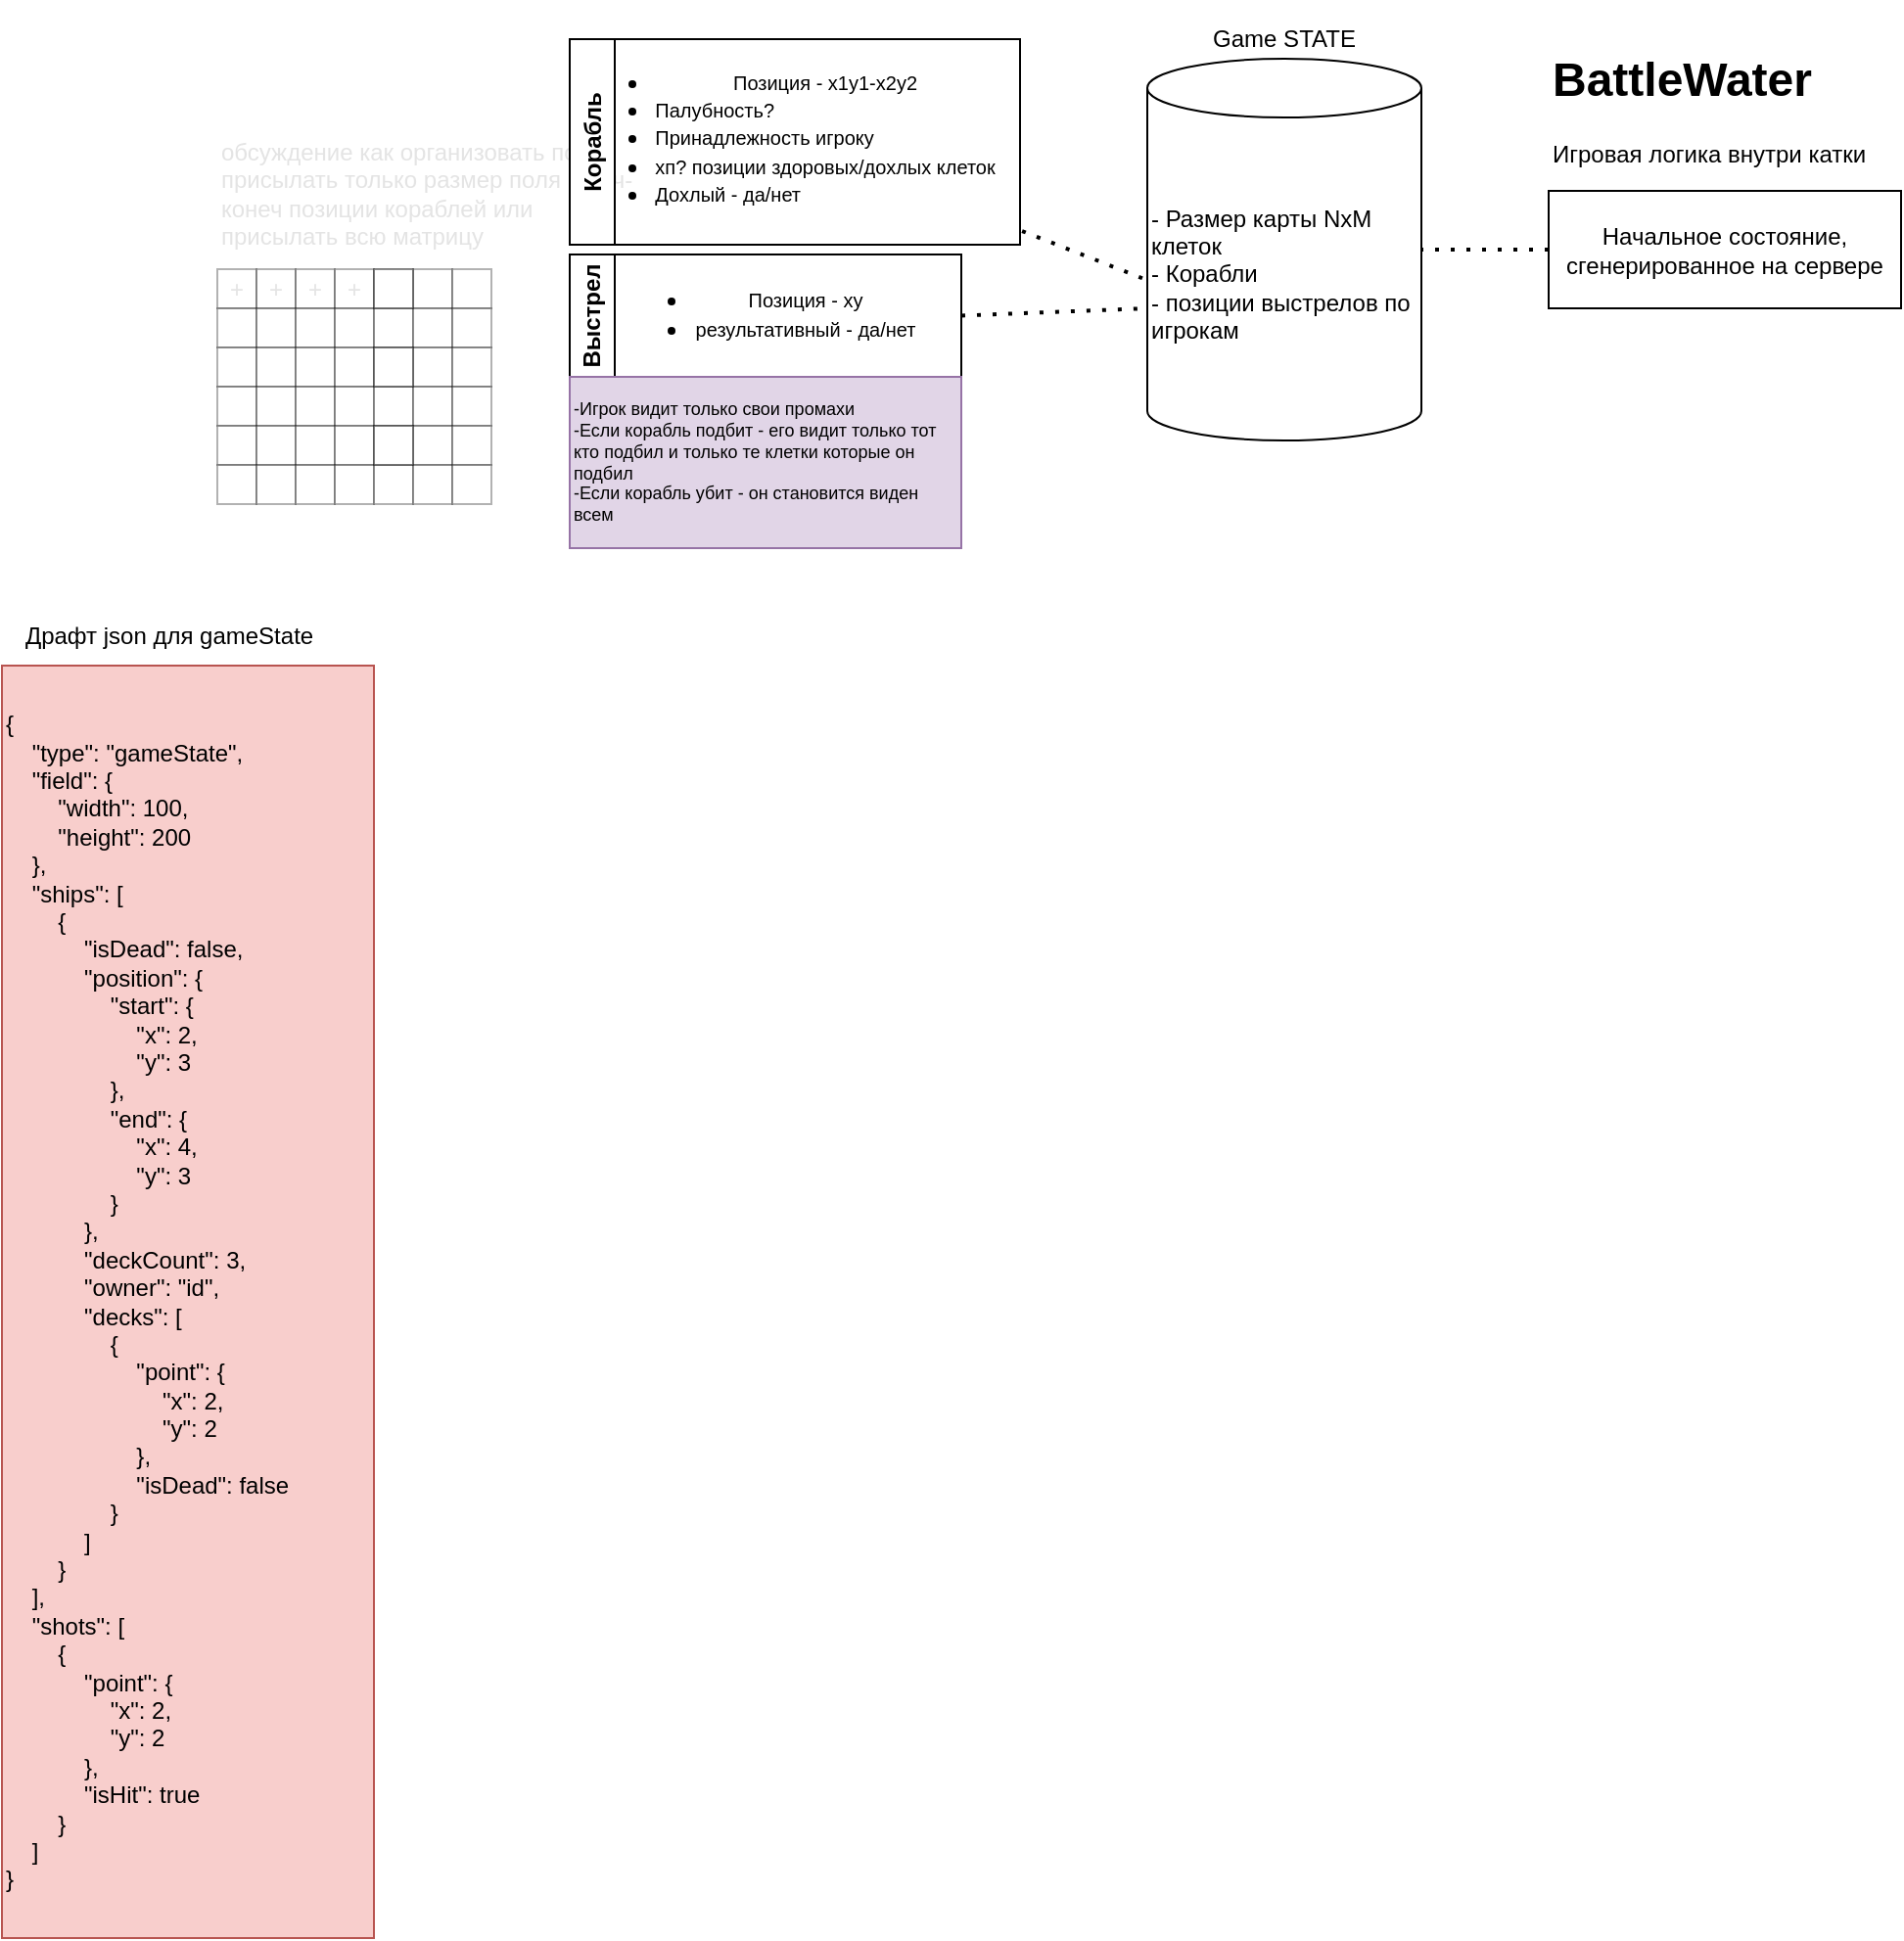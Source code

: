 <mxfile version="26.0.8">
  <diagram name="Страница — 1" id="KYhVzXA_JqChedGT6ZxI">
    <mxGraphModel dx="3342" dy="943" grid="1" gridSize="10" guides="1" tooltips="1" connect="1" arrows="1" fold="1" page="1" pageScale="1" pageWidth="827" pageHeight="1169" math="0" shadow="0">
      <root>
        <mxCell id="0" />
        <mxCell id="1" parent="0" />
        <mxCell id="PFv9AXi_Do-M4x5E7HLB-3" value="Начальное состояние, сгенерированное на сервере" style="rounded=0;whiteSpace=wrap;html=1;" vertex="1" parent="1">
          <mxGeometry x="10" y="127.5" width="180" height="60" as="geometry" />
        </mxCell>
        <mxCell id="PFv9AXi_Do-M4x5E7HLB-14" value="&lt;span style=&quot;background-color: transparent; color: light-dark(rgb(0, 0, 0), rgb(255, 255, 255));&quot;&gt;- Размер карты NxM клеток&lt;/span&gt;&lt;div&gt;- Корабли&lt;/div&gt;&lt;div&gt;- позиции выстрелов по игрокам&lt;/div&gt;" style="shape=cylinder3;whiteSpace=wrap;html=1;boundedLbl=1;backgroundOutline=1;size=15;align=left;" vertex="1" parent="1">
          <mxGeometry x="-195" y="60" width="140" height="195" as="geometry" />
        </mxCell>
        <mxCell id="PFv9AXi_Do-M4x5E7HLB-15" value="" style="endArrow=none;dashed=1;html=1;dashPattern=1 3;strokeWidth=2;rounded=0;entryX=1;entryY=0.5;entryDx=0;entryDy=0;entryPerimeter=0;exitX=0;exitY=0.5;exitDx=0;exitDy=0;" edge="1" parent="1" source="PFv9AXi_Do-M4x5E7HLB-3" target="PFv9AXi_Do-M4x5E7HLB-14">
          <mxGeometry width="50" height="50" relative="1" as="geometry">
            <mxPoint x="80" y="270" as="sourcePoint" />
            <mxPoint x="130" y="220" as="targetPoint" />
          </mxGeometry>
        </mxCell>
        <mxCell id="PFv9AXi_Do-M4x5E7HLB-16" value="+" style="rounded=0;whiteSpace=wrap;html=1;opacity=30;textOpacity=10;" vertex="1" parent="1">
          <mxGeometry x="-670" y="167.5" width="20" height="20" as="geometry" />
        </mxCell>
        <mxCell id="PFv9AXi_Do-M4x5E7HLB-17" value="+" style="rounded=0;whiteSpace=wrap;html=1;opacity=30;textOpacity=10;" vertex="1" parent="1">
          <mxGeometry x="-650" y="167.5" width="20" height="20" as="geometry" />
        </mxCell>
        <mxCell id="PFv9AXi_Do-M4x5E7HLB-18" value="+" style="rounded=0;whiteSpace=wrap;html=1;opacity=30;textOpacity=10;" vertex="1" parent="1">
          <mxGeometry x="-630" y="167.5" width="20" height="20" as="geometry" />
        </mxCell>
        <mxCell id="PFv9AXi_Do-M4x5E7HLB-19" value="+" style="rounded=0;whiteSpace=wrap;html=1;opacity=30;textOpacity=10;" vertex="1" parent="1">
          <mxGeometry x="-610" y="167.5" width="20" height="20" as="geometry" />
        </mxCell>
        <mxCell id="PFv9AXi_Do-M4x5E7HLB-20" value="" style="rounded=0;whiteSpace=wrap;html=1;opacity=30;textOpacity=10;" vertex="1" parent="1">
          <mxGeometry x="-590" y="167.5" width="20" height="20" as="geometry" />
        </mxCell>
        <mxCell id="PFv9AXi_Do-M4x5E7HLB-21" value="" style="rounded=0;whiteSpace=wrap;html=1;opacity=30;textOpacity=10;" vertex="1" parent="1">
          <mxGeometry x="-670" y="187.5" width="20" height="20" as="geometry" />
        </mxCell>
        <mxCell id="PFv9AXi_Do-M4x5E7HLB-22" value="" style="rounded=0;whiteSpace=wrap;html=1;opacity=30;textOpacity=10;" vertex="1" parent="1">
          <mxGeometry x="-650" y="187.5" width="20" height="20" as="geometry" />
        </mxCell>
        <mxCell id="PFv9AXi_Do-M4x5E7HLB-23" value="" style="rounded=0;whiteSpace=wrap;html=1;opacity=30;textOpacity=10;" vertex="1" parent="1">
          <mxGeometry x="-630" y="187.5" width="20" height="20" as="geometry" />
        </mxCell>
        <mxCell id="PFv9AXi_Do-M4x5E7HLB-24" value="" style="rounded=0;whiteSpace=wrap;html=1;opacity=30;textOpacity=10;" vertex="1" parent="1">
          <mxGeometry x="-610" y="187.5" width="20" height="20" as="geometry" />
        </mxCell>
        <mxCell id="PFv9AXi_Do-M4x5E7HLB-25" value="" style="rounded=0;whiteSpace=wrap;html=1;opacity=30;textOpacity=10;" vertex="1" parent="1">
          <mxGeometry x="-590" y="187.5" width="20" height="20" as="geometry" />
        </mxCell>
        <mxCell id="PFv9AXi_Do-M4x5E7HLB-26" value="" style="rounded=0;whiteSpace=wrap;html=1;opacity=30;textOpacity=10;" vertex="1" parent="1">
          <mxGeometry x="-570" y="167.5" width="20" height="20" as="geometry" />
        </mxCell>
        <mxCell id="PFv9AXi_Do-M4x5E7HLB-27" value="" style="rounded=0;whiteSpace=wrap;html=1;opacity=30;textOpacity=10;" vertex="1" parent="1">
          <mxGeometry x="-570" y="187.5" width="20" height="20" as="geometry" />
        </mxCell>
        <mxCell id="PFv9AXi_Do-M4x5E7HLB-28" value="" style="rounded=0;whiteSpace=wrap;html=1;opacity=30;textOpacity=10;" vertex="1" parent="1">
          <mxGeometry x="-550" y="167.5" width="20" height="20" as="geometry" />
        </mxCell>
        <mxCell id="PFv9AXi_Do-M4x5E7HLB-29" value="" style="rounded=0;whiteSpace=wrap;html=1;opacity=30;textOpacity=10;" vertex="1" parent="1">
          <mxGeometry x="-550" y="187.5" width="20" height="20" as="geometry" />
        </mxCell>
        <mxCell id="PFv9AXi_Do-M4x5E7HLB-30" value="" style="rounded=0;whiteSpace=wrap;html=1;opacity=30;textOpacity=10;" vertex="1" parent="1">
          <mxGeometry x="-590" y="167.5" width="20" height="20" as="geometry" />
        </mxCell>
        <mxCell id="PFv9AXi_Do-M4x5E7HLB-31" value="обсуждение как организовать поле, присылать только размер поля и нач-конеч позиции кораблей или присылать всю матрицу" style="text;html=1;align=left;verticalAlign=middle;whiteSpace=wrap;rounded=0;opacity=30;textOpacity=10;" vertex="1" parent="1">
          <mxGeometry x="-670" y="90" width="220" height="77.5" as="geometry" />
        </mxCell>
        <mxCell id="PFv9AXi_Do-M4x5E7HLB-32" value="" style="rounded=0;whiteSpace=wrap;html=1;opacity=30;textOpacity=10;" vertex="1" parent="1">
          <mxGeometry x="-670" y="207.5" width="20" height="20" as="geometry" />
        </mxCell>
        <mxCell id="PFv9AXi_Do-M4x5E7HLB-33" value="" style="rounded=0;whiteSpace=wrap;html=1;opacity=30;textOpacity=10;" vertex="1" parent="1">
          <mxGeometry x="-650" y="207.5" width="20" height="20" as="geometry" />
        </mxCell>
        <mxCell id="PFv9AXi_Do-M4x5E7HLB-34" value="" style="rounded=0;whiteSpace=wrap;html=1;opacity=30;textOpacity=10;" vertex="1" parent="1">
          <mxGeometry x="-630" y="207.5" width="20" height="20" as="geometry" />
        </mxCell>
        <mxCell id="PFv9AXi_Do-M4x5E7HLB-35" value="" style="rounded=0;whiteSpace=wrap;html=1;opacity=30;textOpacity=10;" vertex="1" parent="1">
          <mxGeometry x="-610" y="207.5" width="20" height="20" as="geometry" />
        </mxCell>
        <mxCell id="PFv9AXi_Do-M4x5E7HLB-36" value="" style="rounded=0;whiteSpace=wrap;html=1;opacity=30;textOpacity=10;" vertex="1" parent="1">
          <mxGeometry x="-590" y="207.5" width="20" height="20" as="geometry" />
        </mxCell>
        <mxCell id="PFv9AXi_Do-M4x5E7HLB-37" value="" style="rounded=0;whiteSpace=wrap;html=1;opacity=30;textOpacity=10;" vertex="1" parent="1">
          <mxGeometry x="-670" y="227.5" width="20" height="20" as="geometry" />
        </mxCell>
        <mxCell id="PFv9AXi_Do-M4x5E7HLB-38" value="" style="rounded=0;whiteSpace=wrap;html=1;opacity=30;textOpacity=10;" vertex="1" parent="1">
          <mxGeometry x="-650" y="227.5" width="20" height="20" as="geometry" />
        </mxCell>
        <mxCell id="PFv9AXi_Do-M4x5E7HLB-39" value="" style="rounded=0;whiteSpace=wrap;html=1;opacity=30;textOpacity=10;" vertex="1" parent="1">
          <mxGeometry x="-630" y="227.5" width="20" height="20" as="geometry" />
        </mxCell>
        <mxCell id="PFv9AXi_Do-M4x5E7HLB-40" value="" style="rounded=0;whiteSpace=wrap;html=1;opacity=30;textOpacity=10;" vertex="1" parent="1">
          <mxGeometry x="-610" y="227.5" width="20" height="20" as="geometry" />
        </mxCell>
        <mxCell id="PFv9AXi_Do-M4x5E7HLB-41" value="" style="rounded=0;whiteSpace=wrap;html=1;opacity=30;textOpacity=10;" vertex="1" parent="1">
          <mxGeometry x="-590" y="227.5" width="20" height="20" as="geometry" />
        </mxCell>
        <mxCell id="PFv9AXi_Do-M4x5E7HLB-42" value="" style="rounded=0;whiteSpace=wrap;html=1;opacity=30;textOpacity=10;" vertex="1" parent="1">
          <mxGeometry x="-570" y="207.5" width="20" height="20" as="geometry" />
        </mxCell>
        <mxCell id="PFv9AXi_Do-M4x5E7HLB-43" value="" style="rounded=0;whiteSpace=wrap;html=1;opacity=30;textOpacity=10;" vertex="1" parent="1">
          <mxGeometry x="-570" y="227.5" width="20" height="20" as="geometry" />
        </mxCell>
        <mxCell id="PFv9AXi_Do-M4x5E7HLB-44" value="" style="rounded=0;whiteSpace=wrap;html=1;opacity=30;textOpacity=10;" vertex="1" parent="1">
          <mxGeometry x="-550" y="207.5" width="20" height="20" as="geometry" />
        </mxCell>
        <mxCell id="PFv9AXi_Do-M4x5E7HLB-45" value="" style="rounded=0;whiteSpace=wrap;html=1;opacity=30;textOpacity=10;" vertex="1" parent="1">
          <mxGeometry x="-550" y="227.5" width="20" height="20" as="geometry" />
        </mxCell>
        <mxCell id="PFv9AXi_Do-M4x5E7HLB-46" value="" style="rounded=0;whiteSpace=wrap;html=1;opacity=30;textOpacity=10;" vertex="1" parent="1">
          <mxGeometry x="-590" y="207.5" width="20" height="20" as="geometry" />
        </mxCell>
        <mxCell id="PFv9AXi_Do-M4x5E7HLB-47" value="" style="rounded=0;whiteSpace=wrap;html=1;opacity=30;textOpacity=10;" vertex="1" parent="1">
          <mxGeometry x="-670" y="247.5" width="20" height="20" as="geometry" />
        </mxCell>
        <mxCell id="PFv9AXi_Do-M4x5E7HLB-48" value="" style="rounded=0;whiteSpace=wrap;html=1;opacity=30;textOpacity=10;" vertex="1" parent="1">
          <mxGeometry x="-650" y="247.5" width="20" height="20" as="geometry" />
        </mxCell>
        <mxCell id="PFv9AXi_Do-M4x5E7HLB-49" value="" style="rounded=0;whiteSpace=wrap;html=1;opacity=30;textOpacity=10;" vertex="1" parent="1">
          <mxGeometry x="-630" y="247.5" width="20" height="20" as="geometry" />
        </mxCell>
        <mxCell id="PFv9AXi_Do-M4x5E7HLB-50" value="" style="rounded=0;whiteSpace=wrap;html=1;opacity=30;textOpacity=10;" vertex="1" parent="1">
          <mxGeometry x="-610" y="247.5" width="20" height="20" as="geometry" />
        </mxCell>
        <mxCell id="PFv9AXi_Do-M4x5E7HLB-51" value="" style="rounded=0;whiteSpace=wrap;html=1;opacity=30;textOpacity=10;" vertex="1" parent="1">
          <mxGeometry x="-590" y="247.5" width="20" height="20" as="geometry" />
        </mxCell>
        <mxCell id="PFv9AXi_Do-M4x5E7HLB-52" value="" style="rounded=0;whiteSpace=wrap;html=1;opacity=30;textOpacity=10;" vertex="1" parent="1">
          <mxGeometry x="-670" y="267.5" width="20" height="20" as="geometry" />
        </mxCell>
        <mxCell id="PFv9AXi_Do-M4x5E7HLB-53" value="" style="rounded=0;whiteSpace=wrap;html=1;opacity=30;textOpacity=10;" vertex="1" parent="1">
          <mxGeometry x="-650" y="267.5" width="20" height="20" as="geometry" />
        </mxCell>
        <mxCell id="PFv9AXi_Do-M4x5E7HLB-54" value="" style="rounded=0;whiteSpace=wrap;html=1;opacity=30;textOpacity=10;" vertex="1" parent="1">
          <mxGeometry x="-630" y="267.5" width="20" height="20" as="geometry" />
        </mxCell>
        <mxCell id="PFv9AXi_Do-M4x5E7HLB-55" value="" style="rounded=0;whiteSpace=wrap;html=1;opacity=30;textOpacity=10;" vertex="1" parent="1">
          <mxGeometry x="-610" y="267.5" width="20" height="20" as="geometry" />
        </mxCell>
        <mxCell id="PFv9AXi_Do-M4x5E7HLB-56" value="" style="rounded=0;whiteSpace=wrap;html=1;opacity=30;textOpacity=10;" vertex="1" parent="1">
          <mxGeometry x="-590" y="267.5" width="20" height="20" as="geometry" />
        </mxCell>
        <mxCell id="PFv9AXi_Do-M4x5E7HLB-57" value="" style="rounded=0;whiteSpace=wrap;html=1;opacity=30;textOpacity=10;" vertex="1" parent="1">
          <mxGeometry x="-570" y="247.5" width="20" height="20" as="geometry" />
        </mxCell>
        <mxCell id="PFv9AXi_Do-M4x5E7HLB-58" value="" style="rounded=0;whiteSpace=wrap;html=1;opacity=30;textOpacity=10;" vertex="1" parent="1">
          <mxGeometry x="-570" y="267.5" width="20" height="20" as="geometry" />
        </mxCell>
        <mxCell id="PFv9AXi_Do-M4x5E7HLB-59" value="" style="rounded=0;whiteSpace=wrap;html=1;opacity=30;textOpacity=10;" vertex="1" parent="1">
          <mxGeometry x="-550" y="247.5" width="20" height="20" as="geometry" />
        </mxCell>
        <mxCell id="PFv9AXi_Do-M4x5E7HLB-60" value="" style="rounded=0;whiteSpace=wrap;html=1;opacity=30;textOpacity=10;" vertex="1" parent="1">
          <mxGeometry x="-550" y="267.5" width="20" height="20" as="geometry" />
        </mxCell>
        <mxCell id="PFv9AXi_Do-M4x5E7HLB-61" value="" style="rounded=0;whiteSpace=wrap;html=1;opacity=30;textOpacity=10;" vertex="1" parent="1">
          <mxGeometry x="-590" y="247.5" width="20" height="20" as="geometry" />
        </mxCell>
        <mxCell id="PFv9AXi_Do-M4x5E7HLB-63" value="Game STATE" style="text;html=1;align=center;verticalAlign=middle;whiteSpace=wrap;rounded=0;" vertex="1" parent="1">
          <mxGeometry x="-190" y="30" width="130" height="40" as="geometry" />
        </mxCell>
        <mxCell id="PFv9AXi_Do-M4x5E7HLB-64" value="" style="endArrow=none;dashed=1;html=1;dashPattern=1 3;strokeWidth=2;rounded=0;exitX=-0.018;exitY=0.575;exitDx=0;exitDy=0;exitPerimeter=0;" edge="1" parent="1" source="PFv9AXi_Do-M4x5E7HLB-14" target="PFv9AXi_Do-M4x5E7HLB-65">
          <mxGeometry width="50" height="50" relative="1" as="geometry">
            <mxPoint x="-60" y="210" as="sourcePoint" />
            <mxPoint x="-260" y="185" as="targetPoint" />
          </mxGeometry>
        </mxCell>
        <mxCell id="PFv9AXi_Do-M4x5E7HLB-65" value="Корабль" style="swimlane;horizontal=0;whiteSpace=wrap;html=1;" vertex="1" parent="1">
          <mxGeometry x="-490" y="50" width="230" height="105" as="geometry">
            <mxRectangle x="-490" y="50" width="40" height="80" as="alternateBounds" />
          </mxGeometry>
        </mxCell>
        <mxCell id="PFv9AXi_Do-M4x5E7HLB-66" value="&lt;ul&gt;&lt;li&gt;&lt;font style=&quot;font-size: 10px;&quot;&gt;Позиция - x1y1-x2y2&lt;/font&gt;&lt;/li&gt;&lt;li style=&quot;text-align: left;&quot;&gt;&lt;font style=&quot;font-size: 10px;&quot;&gt;Палубность?&lt;/font&gt;&lt;/li&gt;&lt;li style=&quot;text-align: left;&quot;&gt;&lt;font style=&quot;font-size: 10px;&quot;&gt;Принадлежность игроку&lt;/font&gt;&lt;/li&gt;&lt;li style=&quot;text-align: left;&quot;&gt;&lt;font style=&quot;font-size: 10px;&quot;&gt;хп? позиции здоровых/дохлых клеток&lt;/font&gt;&lt;/li&gt;&lt;li style=&quot;text-align: left;&quot;&gt;&lt;span style=&quot;font-size: 10px;&quot;&gt;Дохлый - да/нет&lt;/span&gt;&lt;/li&gt;&lt;/ul&gt;" style="text;html=1;align=center;verticalAlign=middle;resizable=0;points=[];autosize=1;strokeColor=none;fillColor=none;" vertex="1" parent="PFv9AXi_Do-M4x5E7HLB-65">
          <mxGeometry x="-10" y="-5" width="240" height="110" as="geometry" />
        </mxCell>
        <mxCell id="PFv9AXi_Do-M4x5E7HLB-68" value="Выстрел" style="swimlane;horizontal=0;whiteSpace=wrap;html=1;" vertex="1" parent="1">
          <mxGeometry x="-490" y="160" width="200" height="62.5" as="geometry">
            <mxRectangle x="-490" y="160" width="40" height="80" as="alternateBounds" />
          </mxGeometry>
        </mxCell>
        <mxCell id="PFv9AXi_Do-M4x5E7HLB-69" value="&lt;ul&gt;&lt;li&gt;&lt;font style=&quot;font-size: 10px;&quot;&gt;Позиция - xy&lt;/font&gt;&lt;/li&gt;&lt;li style=&quot;text-align: left;&quot;&gt;&lt;span style=&quot;font-size: 10px;&quot;&gt;результативный - да/нет&lt;/span&gt;&lt;/li&gt;&lt;/ul&gt;" style="text;html=1;align=center;verticalAlign=middle;resizable=0;points=[];autosize=1;strokeColor=none;fillColor=none;" vertex="1" parent="PFv9AXi_Do-M4x5E7HLB-68">
          <mxGeometry x="10" y="-5" width="180" height="70" as="geometry" />
        </mxCell>
        <mxCell id="PFv9AXi_Do-M4x5E7HLB-70" value="" style="endArrow=none;dashed=1;html=1;dashPattern=1 3;strokeWidth=2;rounded=0;entryX=0;entryY=0.654;entryDx=0;entryDy=0;entryPerimeter=0;exitX=1;exitY=0.5;exitDx=0;exitDy=0;" edge="1" parent="1" source="PFv9AXi_Do-M4x5E7HLB-68" target="PFv9AXi_Do-M4x5E7HLB-14">
          <mxGeometry width="50" height="50" relative="1" as="geometry">
            <mxPoint x="-60" y="330" as="sourcePoint" />
            <mxPoint x="-10" y="280" as="targetPoint" />
          </mxGeometry>
        </mxCell>
        <mxCell id="PFv9AXi_Do-M4x5E7HLB-71" value="-Игрок видит только свои промахи&lt;div&gt;-Если корабль подбит - его видит только тот кто подбил и только те клетки которые он подбил&lt;/div&gt;&lt;div&gt;-Если корабль убит - он становится виден всем&lt;/div&gt;" style="text;html=1;align=left;verticalAlign=middle;whiteSpace=wrap;rounded=0;fontSize=9;fillColor=#e1d5e7;strokeColor=#9673a6;" vertex="1" parent="1">
          <mxGeometry x="-490" y="222.5" width="200" height="87.5" as="geometry" />
        </mxCell>
        <mxCell id="PFv9AXi_Do-M4x5E7HLB-73" value="&lt;div&gt;{&lt;/div&gt;&lt;div&gt;&amp;nbsp; &amp;nbsp; &quot;type&quot;: &quot;gameState&quot;,&lt;/div&gt;&lt;div&gt;&amp;nbsp; &amp;nbsp; &quot;field&quot;: {&lt;/div&gt;&lt;div&gt;&amp;nbsp; &amp;nbsp; &amp;nbsp; &amp;nbsp; &quot;width&quot;: 100,&lt;/div&gt;&lt;div&gt;&amp;nbsp; &amp;nbsp; &amp;nbsp; &amp;nbsp; &quot;height&quot;: 200&lt;/div&gt;&lt;div&gt;&amp;nbsp; &amp;nbsp; },&lt;/div&gt;&lt;div&gt;&amp;nbsp; &amp;nbsp; &quot;ships&quot;: [&lt;/div&gt;&lt;div&gt;&amp;nbsp; &amp;nbsp; &amp;nbsp; &amp;nbsp; {&lt;/div&gt;&lt;div&gt;&amp;nbsp; &amp;nbsp; &amp;nbsp; &amp;nbsp; &amp;nbsp; &amp;nbsp; &quot;isDead&quot;: false,&lt;/div&gt;&lt;div&gt;&amp;nbsp; &amp;nbsp; &amp;nbsp; &amp;nbsp; &amp;nbsp; &amp;nbsp; &quot;position&quot;: {&lt;/div&gt;&lt;div&gt;&amp;nbsp; &amp;nbsp; &amp;nbsp; &amp;nbsp; &amp;nbsp; &amp;nbsp; &amp;nbsp; &amp;nbsp; &quot;start&quot;: {&lt;/div&gt;&lt;div&gt;&amp;nbsp; &amp;nbsp; &amp;nbsp; &amp;nbsp; &amp;nbsp; &amp;nbsp; &amp;nbsp; &amp;nbsp; &amp;nbsp; &amp;nbsp; &quot;x&quot;: 2,&lt;/div&gt;&lt;div&gt;&amp;nbsp; &amp;nbsp; &amp;nbsp; &amp;nbsp; &amp;nbsp; &amp;nbsp; &amp;nbsp; &amp;nbsp; &amp;nbsp; &amp;nbsp; &quot;y&quot;: 3&lt;/div&gt;&lt;div&gt;&amp;nbsp; &amp;nbsp; &amp;nbsp; &amp;nbsp; &amp;nbsp; &amp;nbsp; &amp;nbsp; &amp;nbsp; },&lt;/div&gt;&lt;div&gt;&amp;nbsp; &amp;nbsp; &amp;nbsp; &amp;nbsp; &amp;nbsp; &amp;nbsp; &amp;nbsp; &amp;nbsp; &quot;end&quot;: {&lt;/div&gt;&lt;div&gt;&amp;nbsp; &amp;nbsp; &amp;nbsp; &amp;nbsp; &amp;nbsp; &amp;nbsp; &amp;nbsp; &amp;nbsp; &amp;nbsp; &amp;nbsp; &quot;x&quot;: 4,&lt;/div&gt;&lt;div&gt;&amp;nbsp; &amp;nbsp; &amp;nbsp; &amp;nbsp; &amp;nbsp; &amp;nbsp; &amp;nbsp; &amp;nbsp; &amp;nbsp; &amp;nbsp; &quot;y&quot;: 3&lt;/div&gt;&lt;div&gt;&amp;nbsp; &amp;nbsp; &amp;nbsp; &amp;nbsp; &amp;nbsp; &amp;nbsp; &amp;nbsp; &amp;nbsp; }&lt;/div&gt;&lt;div&gt;&amp;nbsp; &amp;nbsp; &amp;nbsp; &amp;nbsp; &amp;nbsp; &amp;nbsp; },&lt;/div&gt;&lt;div&gt;&amp;nbsp; &amp;nbsp; &amp;nbsp; &amp;nbsp; &amp;nbsp; &amp;nbsp; &quot;deckCount&quot;: 3,&lt;/div&gt;&lt;div&gt;&amp;nbsp; &amp;nbsp; &amp;nbsp; &amp;nbsp; &amp;nbsp; &amp;nbsp; &quot;owner&quot;: &quot;id&quot;,&lt;/div&gt;&lt;div&gt;&amp;nbsp; &amp;nbsp; &amp;nbsp; &amp;nbsp; &amp;nbsp; &amp;nbsp; &quot;decks&quot;: [&lt;/div&gt;&lt;div&gt;&amp;nbsp; &amp;nbsp; &amp;nbsp; &amp;nbsp; &amp;nbsp; &amp;nbsp; &amp;nbsp; &amp;nbsp; {&lt;/div&gt;&lt;div&gt;&amp;nbsp; &amp;nbsp; &amp;nbsp; &amp;nbsp; &amp;nbsp; &amp;nbsp; &amp;nbsp; &amp;nbsp; &amp;nbsp; &amp;nbsp; &quot;point&quot;: {&lt;/div&gt;&lt;div&gt;&amp;nbsp; &amp;nbsp; &amp;nbsp; &amp;nbsp; &amp;nbsp; &amp;nbsp; &amp;nbsp; &amp;nbsp; &amp;nbsp; &amp;nbsp; &amp;nbsp; &amp;nbsp; &quot;x&quot;: 2,&lt;/div&gt;&lt;div&gt;&amp;nbsp; &amp;nbsp; &amp;nbsp; &amp;nbsp; &amp;nbsp; &amp;nbsp; &amp;nbsp; &amp;nbsp; &amp;nbsp; &amp;nbsp; &amp;nbsp; &amp;nbsp; &quot;y&quot;: 2&lt;/div&gt;&lt;div&gt;&amp;nbsp; &amp;nbsp; &amp;nbsp; &amp;nbsp; &amp;nbsp; &amp;nbsp; &amp;nbsp; &amp;nbsp; &amp;nbsp; &amp;nbsp; },&lt;/div&gt;&lt;div&gt;&amp;nbsp; &amp;nbsp; &amp;nbsp; &amp;nbsp; &amp;nbsp; &amp;nbsp; &amp;nbsp; &amp;nbsp; &amp;nbsp; &amp;nbsp; &quot;isDead&quot;: false&lt;/div&gt;&lt;div&gt;&amp;nbsp; &amp;nbsp; &amp;nbsp; &amp;nbsp; &amp;nbsp; &amp;nbsp; &amp;nbsp; &amp;nbsp; }&lt;/div&gt;&lt;div&gt;&amp;nbsp; &amp;nbsp; &amp;nbsp; &amp;nbsp; &amp;nbsp; &amp;nbsp; ]&lt;/div&gt;&lt;div&gt;&amp;nbsp; &amp;nbsp; &amp;nbsp; &amp;nbsp; }&lt;/div&gt;&lt;div&gt;&amp;nbsp; &amp;nbsp; ],&lt;/div&gt;&lt;div&gt;&amp;nbsp; &amp;nbsp; &quot;shots&quot;: [&lt;/div&gt;&lt;div&gt;&amp;nbsp; &amp;nbsp; &amp;nbsp; &amp;nbsp; {&lt;/div&gt;&lt;div&gt;&amp;nbsp; &amp;nbsp; &amp;nbsp; &amp;nbsp; &amp;nbsp; &amp;nbsp; &quot;point&quot;: {&lt;/div&gt;&lt;div&gt;&amp;nbsp; &amp;nbsp; &amp;nbsp; &amp;nbsp; &amp;nbsp; &amp;nbsp; &amp;nbsp; &amp;nbsp; &quot;x&quot;: 2,&lt;/div&gt;&lt;div&gt;&amp;nbsp; &amp;nbsp; &amp;nbsp; &amp;nbsp; &amp;nbsp; &amp;nbsp; &amp;nbsp; &amp;nbsp; &quot;y&quot;: 2&lt;/div&gt;&lt;div&gt;&amp;nbsp; &amp;nbsp; &amp;nbsp; &amp;nbsp; &amp;nbsp; &amp;nbsp; },&lt;/div&gt;&lt;div&gt;&amp;nbsp; &amp;nbsp; &amp;nbsp; &amp;nbsp; &amp;nbsp; &amp;nbsp; &quot;isHit&quot;: true&lt;/div&gt;&lt;div&gt;&amp;nbsp; &amp;nbsp; &amp;nbsp; &amp;nbsp; }&lt;/div&gt;&lt;div&gt;&amp;nbsp; &amp;nbsp; ]&lt;/div&gt;&lt;div&gt;}&lt;/div&gt;" style="text;html=1;align=left;verticalAlign=middle;whiteSpace=wrap;rounded=0;fillColor=#f8cecc;strokeColor=#b85450;" vertex="1" parent="1">
          <mxGeometry x="-780" y="370" width="190" height="650" as="geometry" />
        </mxCell>
        <mxCell id="PFv9AXi_Do-M4x5E7HLB-74" value="Драфт json для gameState" style="text;html=1;align=center;verticalAlign=middle;resizable=0;points=[];autosize=1;strokeColor=none;fillColor=none;" vertex="1" parent="1">
          <mxGeometry x="-780" y="340" width="170" height="30" as="geometry" />
        </mxCell>
        <mxCell id="PFv9AXi_Do-M4x5E7HLB-75" value="&lt;h1 style=&quot;margin-top: 0px;&quot;&gt;BattleWater&lt;/h1&gt;&lt;p&gt;Игровая логика внутри катки&lt;/p&gt;" style="text;html=1;whiteSpace=wrap;overflow=hidden;rounded=0;" vertex="1" parent="1">
          <mxGeometry x="10" y="50" width="180" height="70" as="geometry" />
        </mxCell>
      </root>
    </mxGraphModel>
  </diagram>
</mxfile>
